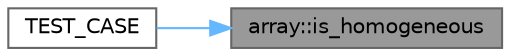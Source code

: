 digraph "array::is_homogeneous"
{
 // LATEX_PDF_SIZE
  bgcolor="transparent";
  edge [fontname=Helvetica,fontsize=10,labelfontname=Helvetica,labelfontsize=10];
  node [fontname=Helvetica,fontsize=10,shape=box,height=0.2,width=0.4];
  rankdir="RL";
  Node1 [id="Node000001",label="array::is_homogeneous",height=0.2,width=0.4,color="gray40", fillcolor="grey60", style="filled", fontcolor="black",tooltip=" "];
  Node1 -> Node2 [id="edge1_Node000001_Node000002",dir="back",color="steelblue1",style="solid",tooltip=" "];
  Node2 [id="Node000002",label="TEST_CASE",height=0.2,width=0.4,color="grey40", fillcolor="white", style="filled",URL="$manipulating__arrays_8cpp.html#ad530c0b4255a994818d6b37fbfb9f268",tooltip=" "];
}
